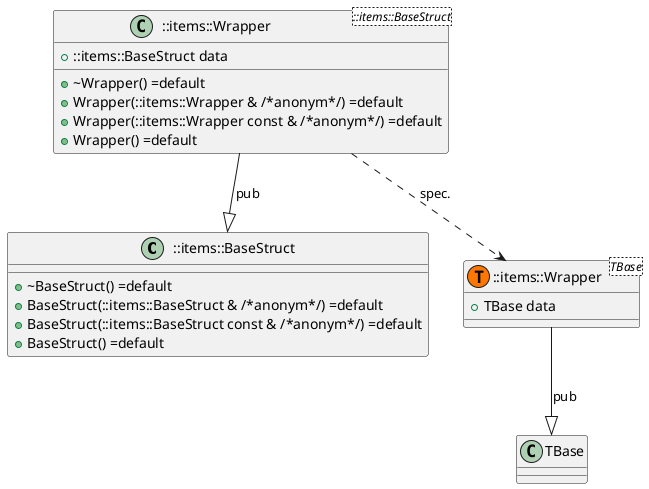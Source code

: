 @startuml

class "::items::BaseStruct" as @25 {
    {method} +  ~BaseStruct() =default
    {method} +  BaseStruct(::items::BaseStruct & /*anonym*/) =default
    {method} +  BaseStruct(::items::BaseStruct const & /*anonym*/) =default
    {method} +  BaseStruct() =default
}
class "::items::Wrapper<TBase>" as @37 <<T,#FF7700>> {
    {field} + TBase data
}
class "::items::Wrapper<::items::BaseStruct>" as @42 {
    {field} + ::items::BaseStruct data
    {method} +  ~Wrapper() =default
    {method} +  Wrapper(::items::Wrapper & /*anonym*/) =default
    {method} +  Wrapper(::items::Wrapper const & /*anonym*/) =default
    {method} +  Wrapper() =default
}
class "TBase" as @58

' ::items::Wrapper<TBase> --|> TBase
"@37" --|> "@58": "pub"
' ::items::Wrapper<::items::BaseStruct> --|> ::items::BaseStruct
"@42" --|> "@25": "pub"
' ::items::Wrapper<::items::BaseStruct> ..> ::items::Wrapper: spec.
"@42" ..> "@37": spec.

@enduml
